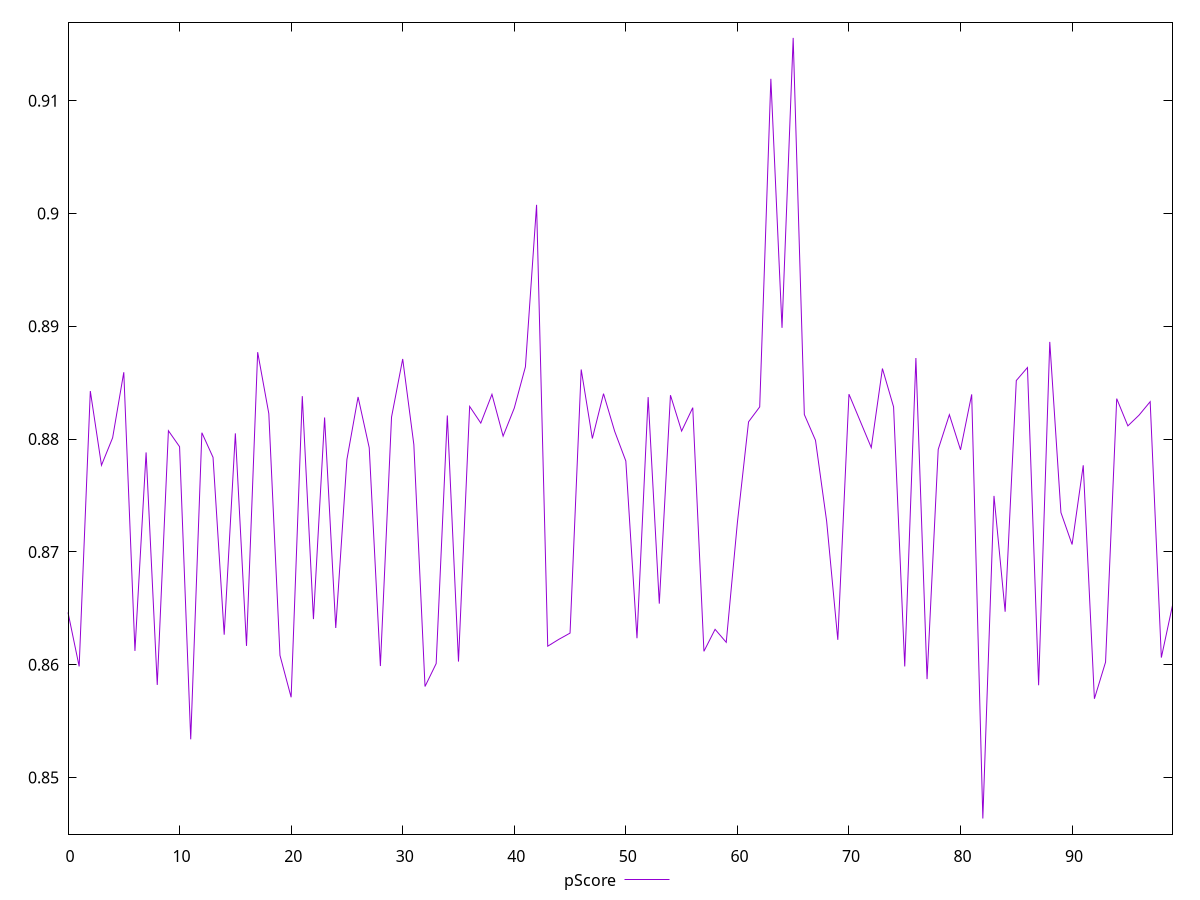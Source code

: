 reset

$pScore <<EOF
0 0.8646331482035114
1 0.8598497554230735
2 0.8842597931928595
3 0.8776806468095837
4 0.8801182326211696
5 0.8859267764986435
6 0.8612271779052507
7 0.8788221848766842
8 0.8582129979715709
9 0.8807422197308412
10 0.8793273350005887
11 0.8533895154785757
12 0.8805655905140692
13 0.8783823426430223
14 0.8626622512135823
15 0.8805115562226309
16 0.8616670650968646
17 0.8877060391129508
18 0.8822568959790082
19 0.8608298960657758
20 0.8571158963447953
21 0.8838059762147218
22 0.8640427209882876
23 0.8819186434717008
24 0.8632606811069605
25 0.878193829697245
26 0.883736751350634
27 0.8792338659918368
28 0.8598836729597894
29 0.8819549578928843
30 0.8871034918983393
31 0.8795091902972169
32 0.8580698214031164
33 0.8601017073199075
34 0.8820914544518154
35 0.8602820787359942
36 0.8828973393904147
37 0.8814198948883885
38 0.8839703091992124
39 0.8802649022723475
40 0.8827482387791027
41 0.8864081328106903
42 0.9007673164263813
43 0.8616442282031859
44 0.8622535348142166
45 0.8628048244507788
46 0.8861711437649336
47 0.8800554746865581
48 0.8840265037893213
49 0.8806896813008656
50 0.8780597289211634
51 0.8623467757532274
52 0.8837232887571984
53 0.8654144124810121
54 0.8838939220963185
55 0.8807130330124233
56 0.8827887795912255
57 0.8611887184706081
58 0.8631377351370131
59 0.8619860972989533
60 0.8726012249706445
61 0.8815312148966007
62 0.8828553684032323
63 0.9119367908034628
64 0.8898621288312336
65 0.9155642138809735
66 0.8821785421785341
67 0.8798959528510174
68 0.8727199345700497
69 0.8622069044061692
70 0.883983278294475
71 0.8816163097947358
72 0.8792463401985338
73 0.8862554011162558
74 0.882858263175461
75 0.8598502772571507
76 0.8871888494651603
77 0.8587254269384819
78 0.8790880948046083
79 0.8821654808947346
80 0.87904991400886
81 0.883965986019082
82 0.8463675501571379
83 0.8749671868393428
84 0.8646979926970754
85 0.8851936501542654
86 0.8863439114835655
87 0.8581804869075119
88 0.8886197562662828
89 0.8734911094887227
90 0.870657461443825
91 0.8776801547906877
92 0.8569822637892561
93 0.8602304794583222
94 0.8835881423077087
95 0.8811723465341841
96 0.8821220836554153
97 0.8833181144831104
98 0.8606326393487345
99 0.8652650885520041
EOF

set key outside below
set xrange [0:99]
set yrange [0.8449836168826612:0.9169481471554503]
set trange [0.8449836168826612:0.9169481471554503]
set terminal svg size 640, 500 enhanced background rgb 'white'
set output "report_00025_2021-02-22T21:38:55.199Z/first-meaningful-paint/samples/pages+cached+noadtech/pScore/values.svg"

plot $pScore title "pScore" with line

reset
